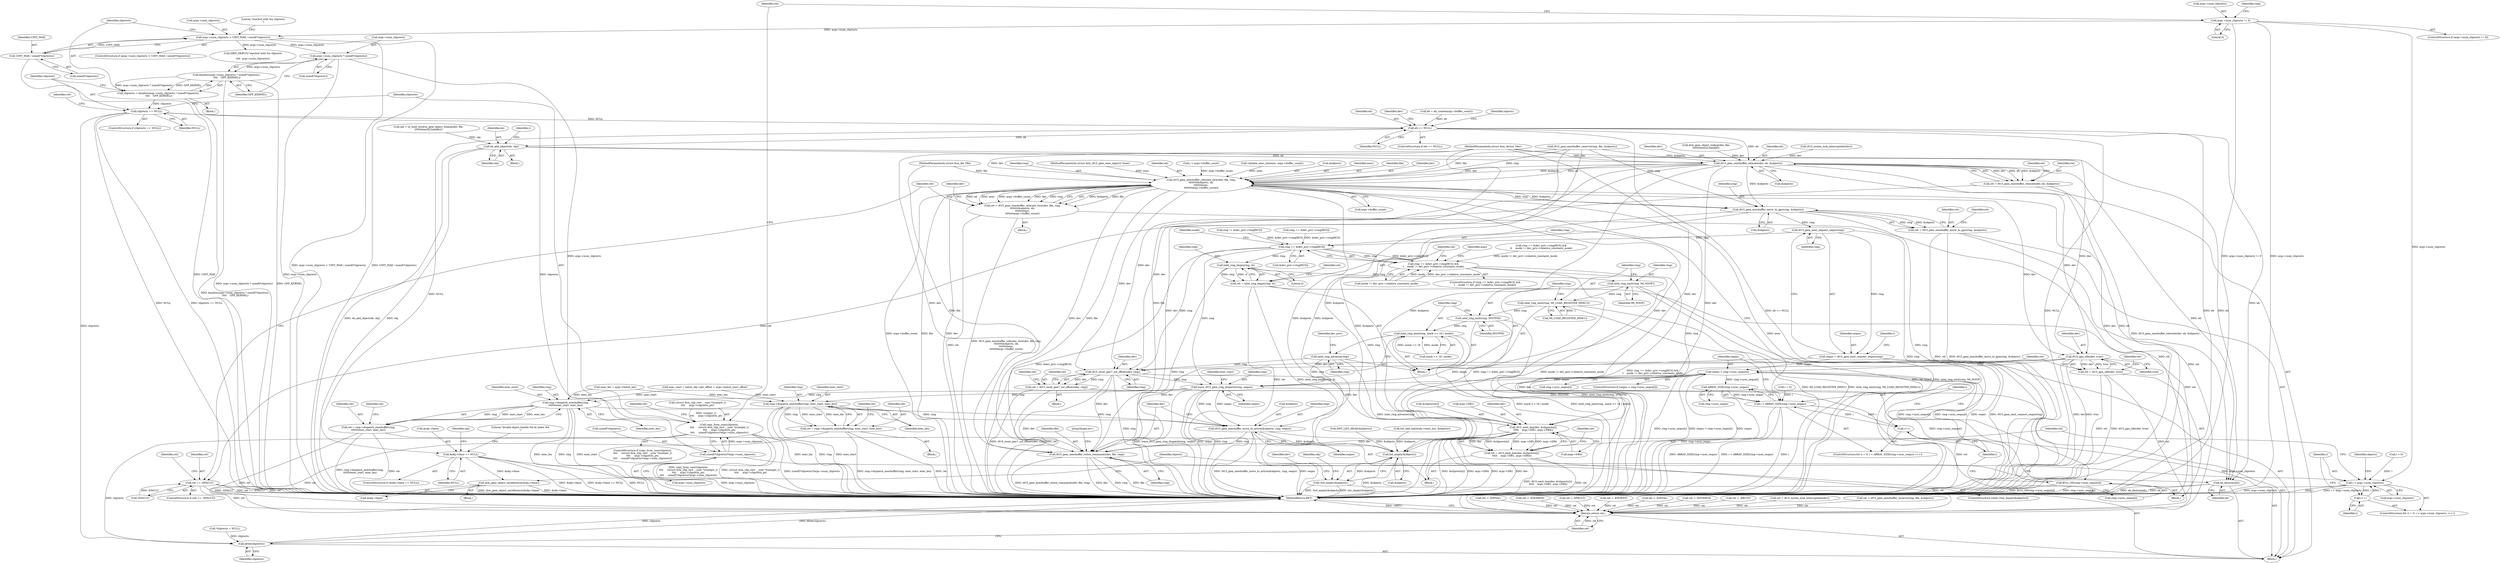 digraph "0_linux_44afb3a04391a74309d16180d1e4f8386fdfa745@API" {
"1000361" [label="(Call,args->num_cliprects * sizeof(*cliprects))"];
"1000340" [label="(Call,args->num_cliprects > UINT_MAX / sizeof(*cliprects))"];
"1000318" [label="(Call,args->num_cliprects != 0)"];
"1000344" [label="(Call,UINT_MAX / sizeof(*cliprects))"];
"1000360" [label="(Call,kmalloc(args->num_cliprects * sizeof(*cliprects),\n \t\t\t\t    GFP_KERNEL))"];
"1000358" [label="(Call,cliprects = kmalloc(args->num_cliprects * sizeof(*cliprects),\n \t\t\t\t    GFP_KERNEL))"];
"1000370" [label="(Call,cliprects == NULL)"];
"1000380" [label="(Call,copy_from_user(cliprects,\n\t\t\t\t     (struct drm_clip_rect __user *)(uintptr_t)\n\t\t\t\t     args->cliprects_ptr,\n\t\t\t\t     sizeof(*cliprects)*args->num_cliprects))"];
"1000830" [label="(Call,kfree(cliprects))"];
"1000433" [label="(Call,eb == NULL)"];
"1000475" [label="(Call,&obj->base == NULL)"];
"1000819" [label="(Call,drm_gem_object_unreference(&obj->base))"];
"1000541" [label="(Call,eb_add_object(eb, obj))"];
"1000556" [label="(Call,i915_gem_execbuffer_relocate(dev, eb, &objects))"];
"1000554" [label="(Call,ret = i915_gem_execbuffer_relocate(dev, eb, &objects))"];
"1000565" [label="(Call,ret == -EFAULT)"];
"1000832" [label="(Return,return ret;)"];
"1000572" [label="(Call,i915_gem_execbuffer_relocate_slow(dev, file, ring,\n\t\t\t\t\t\t\t\t&objects, eb,\n\t\t\t\t\t\t\t\texec,\n\t\t\t\t\t\t\t\targs->buffer_count))"];
"1000570" [label="(Call,ret = i915_gem_execbuffer_relocate_slow(dev, file, ring,\n\t\t\t\t\t\t\t\t&objects, eb,\n\t\t\t\t\t\t\t\texec,\n\t\t\t\t\t\t\t\targs->buffer_count))"];
"1000616" [label="(Call,i915_gem_execbuffer_move_to_gpu(ring, &objects))"];
"1000614" [label="(Call,ret = i915_gem_execbuffer_move_to_gpu(ring, &objects))"];
"1000625" [label="(Call,i915_gem_next_request_seqno(ring))"];
"1000623" [label="(Call,seqno = i915_gem_next_request_seqno(ring))"];
"1000641" [label="(Call,seqno < ring->sync_seqno[i])"];
"1000633" [label="(Call,ARRAY_SIZE(ring->sync_seqno))"];
"1000631" [label="(Call,i < ARRAY_SIZE(ring->sync_seqno))"];
"1000637" [label="(Call,i++)"];
"1000657" [label="(Call,BUG_ON(ring->sync_seqno[i]))"];
"1000726" [label="(Call,trace_i915_gem_ring_dispatch(ring, seqno))"];
"1000777" [label="(Call,ring->dispatch_execbuffer(ring,\n\t\t\t\t\t\t\texec_start, exec_len))"];
"1000775" [label="(Call,ret = ring->dispatch_execbuffer(ring,\n\t\t\t\t\t\t\texec_start, exec_len))"];
"1000795" [label="(Call,i915_gem_execbuffer_move_to_active(&objects, ring, seqno))"];
"1000800" [label="(Call,i915_gem_execbuffer_retire_commands(dev, file, ring))"];
"1000809" [label="(Call,list_empty(&objects))"];
"1000808" [label="(Call,!list_empty(&objects))"];
"1000788" [label="(Call,ring->dispatch_execbuffer(ring, exec_start, exec_len))"];
"1000786" [label="(Call,ret = ring->dispatch_execbuffer(ring, exec_start, exec_len))"];
"1000665" [label="(Call,ring == &dev_priv->ring[RCS])"];
"1000664" [label="(Call,ring == &dev_priv->ring[RCS] &&\n\t    mode != dev_priv->relative_constants_mode)"];
"1000681" [label="(Call,intel_ring_begin(ring, 4))"];
"1000679" [label="(Call,ret = intel_ring_begin(ring, 4))"];
"1000687" [label="(Call,intel_ring_emit(ring, MI_NOOP))"];
"1000690" [label="(Call,intel_ring_emit(ring, MI_LOAD_REGISTER_IMM(1)))"];
"1000694" [label="(Call,intel_ring_emit(ring, INSTPM))"];
"1000697" [label="(Call,intel_ring_emit(ring, mask << 16 | mode))"];
"1000704" [label="(Call,intel_ring_advance(ring))"];
"1000720" [label="(Call,i915_reset_gen7_sol_offsets(dev, ring))"];
"1000718" [label="(Call,ret = i915_reset_gen7_sol_offsets(dev, ring))"];
"1000760" [label="(Call,i915_emit_box(dev, &cliprects[i],\n\t\t\t\t\t    args->DR1, args->DR4))"];
"1000758" [label="(Call,ret = i915_emit_box(dev, &cliprects[i],\n\t\t\t\t\t    args->DR1, args->DR4))"];
"1000651" [label="(Call,i915_gpu_idle(dev, true))"];
"1000649" [label="(Call,ret = i915_gpu_idle(dev, true))"];
"1000805" [label="(Call,eb_destroy(eb))"];
"1000389" [label="(Call,sizeof(*cliprects)*args->num_cliprects)"];
"1000750" [label="(Call,i < args->num_cliprects)"];
"1000755" [label="(Call,i++)"];
"1000440" [label="(Identifier,dev)"];
"1000680" [label="(Identifier,ret)"];
"1000573" [label="(Identifier,dev)"];
"1000776" [label="(Identifier,ret)"];
"1000796" [label="(Call,&objects)"];
"1000708" [label="(Identifier,dev_priv)"];
"1000798" [label="(Identifier,ring)"];
"1000806" [label="(Identifier,eb)"];
"1000390" [label="(Call,sizeof(*cliprects))"];
"1000326" [label="(Identifier,ring)"];
"1000447" [label="(Call,INIT_LIST_HEAD(&objects))"];
"1000323" [label="(Block,)"];
"1000558" [label="(Identifier,eb)"];
"1000811" [label="(Identifier,objects)"];
"1000564" [label="(ControlStructure,if (ret == -EFAULT))"];
"1000435" [label="(Identifier,NULL)"];
"1000602" [label="(Call,ret = -EINVAL)"];
"1000617" [label="(Identifier,ring)"];
"1000626" [label="(Identifier,ring)"];
"1000809" [label="(Call,list_empty(&objects))"];
"1000404" [label="(Call,i915_mutex_lock_interruptible(dev))"];
"1000705" [label="(Identifier,ring)"];
"1000699" [label="(Call,mask << 16 | mode)"];
"1000831" [label="(Identifier,cliprects)"];
"1000797" [label="(Identifier,objects)"];
"1000689" [label="(Identifier,MI_NOOP)"];
"1000442" [label="(Call,ret = -ENOMEM)"];
"1000634" [label="(Call,ring->sync_seqno)"];
"1000718" [label="(Call,ret = i915_reset_gen7_sol_offsets(dev, ring))"];
"1000433" [label="(Call,eb == NULL)"];
"1000780" [label="(Identifier,exec_len)"];
"1000500" [label="(Identifier,obj)"];
"1000351" [label="(Literal,\"execbuf with %u cliprects\n\")"];
"1000830" [label="(Call,kfree(cliprects))"];
"1000812" [label="(Block,)"];
"1000588" [label="(Identifier,dev)"];
"1000726" [label="(Call,trace_i915_gem_ring_dispatch(ring, seqno))"];
"1000789" [label="(Identifier,ring)"];
"1000810" [label="(Call,&objects)"];
"1000345" [label="(Identifier,UINT_MAX)"];
"1000805" [label="(Call,eb_destroy(eb))"];
"1000565" [label="(Call,ret == -EFAULT)"];
"1000690" [label="(Call,intel_ring_emit(ring, MI_LOAD_REGISTER_IMM(1)))"];
"1000681" [label="(Call,intel_ring_begin(ring, 4))"];
"1000730" [label="(Identifier,exec_start)"];
"1000574" [label="(Identifier,file)"];
"1000756" [label="(Identifier,i)"];
"1000475" [label="(Call,&obj->base == NULL)"];
"1000339" [label="(ControlStructure,if (args->num_cliprects > UINT_MAX / sizeof(*cliprects)))"];
"1000109" [label="(MethodParameterIn,struct drm_device *dev)"];
"1000543" [label="(Identifier,obj)"];
"1000111" [label="(MethodParameterIn,struct drm_file *file)"];
"1000393" [label="(Call,args->num_cliprects)"];
"1000546" [label="(Call,i915_gem_execbuffer_reserve(ring, file, &objects))"];
"1000641" [label="(Call,seqno < ring->sync_seqno[i])"];
"1000755" [label="(Call,i++)"];
"1000370" [label="(Call,cliprects == NULL)"];
"1000575" [label="(Identifier,ring)"];
"1000559" [label="(Call,&objects)"];
"1000113" [label="(MethodParameterIn,struct drm_i915_gem_exec_object2 *exec)"];
"1000695" [label="(Identifier,ring)"];
"1000460" [label="(Identifier,i)"];
"1000692" [label="(Call,MI_LOAD_REGISTER_IMM(1))"];
"1000397" [label="(Call,ret = -EFAULT)"];
"1000793" [label="(Identifier,ret)"];
"1000762" [label="(Call,&cliprects[i])"];
"1000817" [label="(Identifier,obj)"];
"1000717" [label="(Block,)"];
"1000785" [label="(Block,)"];
"1000555" [label="(Identifier,ret)"];
"1000803" [label="(Identifier,ring)"];
"1000722" [label="(Identifier,ring)"];
"1000556" [label="(Call,i915_gem_execbuffer_relocate(dev, eb, &objects))"];
"1000769" [label="(Call,args->DR4)"];
"1000382" [label="(Call,(struct drm_clip_rect __user *)(uintptr_t)\n\t\t\t\t     args->cliprects_ptr)"];
"1000799" [label="(Identifier,seqno)"];
"1000766" [label="(Call,args->DR1)"];
"1000679" [label="(Call,ret = intel_ring_begin(ring, 4))"];
"1000389" [label="(Call,sizeof(*cliprects)*args->num_cliprects)"];
"1000650" [label="(Identifier,ret)"];
"1000827" [label="(Identifier,dev)"];
"1000788" [label="(Call,ring->dispatch_execbuffer(ring, exec_start, exec_len))"];
"1000643" [label="(Call,ring->sync_seqno[i])"];
"1000834" [label="(MethodReturn,RET)"];
"1000791" [label="(Identifier,exec_len)"];
"1000698" [label="(Identifier,ring)"];
"1000616" [label="(Call,i915_gem_execbuffer_move_to_gpu(ring, &objects))"];
"1000567" [label="(Call,-EFAULT)"];
"1000571" [label="(Identifier,ret)"];
"1000317" [label="(ControlStructure,if (args->num_cliprects != 0))"];
"1000490" [label="(Call,ret = -ENOENT)"];
"1000633" [label="(Call,ARRAY_SIZE(ring->sync_seqno))"];
"1000714" [label="(Identifier,args)"];
"1000628" [label="(Call,i = 0)"];
"1000557" [label="(Identifier,dev)"];
"1000779" [label="(Identifier,exec_start)"];
"1000697" [label="(Call,intel_ring_emit(ring, mask << 16 | mode))"];
"1000631" [label="(Call,i < ARRAY_SIZE(ring->sync_seqno))"];
"1000578" [label="(Identifier,eb)"];
"1000640" [label="(ControlStructure,if (seqno < ring->sync_seqno[i]))"];
"1000720" [label="(Call,i915_reset_gen7_sol_offsets(dev, ring))"];
"1000368" [label="(Identifier,GFP_KERNEL)"];
"1000360" [label="(Call,kmalloc(args->num_cliprects * sizeof(*cliprects),\n \t\t\t\t    GFP_KERNEL))"];
"1000362" [label="(Call,args->num_cliprects)"];
"1000666" [label="(Identifier,ring)"];
"1000483" [label="(Literal,\"Invalid object handle %d at index %d\n\")"];
"1000651" [label="(Call,i915_gpu_idle(dev, true))"];
"1000773" [label="(Identifier,ret)"];
"1000775" [label="(Call,ret = ring->dispatch_execbuffer(ring,\n\t\t\t\t\t\t\texec_start, exec_len))"];
"1000398" [label="(Identifier,ret)"];
"1000632" [label="(Identifier,i)"];
"1000800" [label="(Call,i915_gem_execbuffer_retire_commands(dev, file, ring))"];
"1000685" [label="(Identifier,ret)"];
"1000570" [label="(Call,ret = i915_gem_execbuffer_relocate_slow(dev, file, ring,\n\t\t\t\t\t\t\t\t&objects, eb,\n\t\t\t\t\t\t\t\texec,\n\t\t\t\t\t\t\t\targs->buffer_count))"];
"1000476" [label="(Call,&obj->base)"];
"1000512" [label="(Call,ret = -EINVAL)"];
"1000808" [label="(Call,!list_empty(&objects))"];
"1000757" [label="(Block,)"];
"1000802" [label="(Identifier,file)"];
"1000375" [label="(Identifier,ret)"];
"1000474" [label="(ControlStructure,if (&obj->base == NULL))"];
"1000629" [label="(Identifier,i)"];
"1000674" [label="(Identifier,mode)"];
"1000369" [label="(ControlStructure,if (cliprects == NULL))"];
"1000614" [label="(Call,ret = i915_gem_execbuffer_move_to_gpu(ring, &objects))"];
"1000667" [label="(Call,&dev_priv->ring[RCS])"];
"1000758" [label="(Call,ret = i915_emit_box(dev, &cliprects[i],\n\t\t\t\t\t    args->DR1, args->DR4))"];
"1000114" [label="(Block,)"];
"1000454" [label="(Call,i < args->buffer_count)"];
"1000318" [label="(Call,args->num_cliprects != 0)"];
"1000673" [label="(Call,mode != dev_priv->relative_constants_mode)"];
"1000696" [label="(Identifier,INSTPM)"];
"1000657" [label="(Call,BUG_ON(ring->sync_seqno[i]))"];
"1000461" [label="(Block,)"];
"1000787" [label="(Identifier,ret)"];
"1000648" [label="(Block,)"];
"1000761" [label="(Identifier,dev)"];
"1000804" [label="(JumpTarget,err:)"];
"1000322" [label="(Literal,0)"];
"1000786" [label="(Call,ret = ring->dispatch_execbuffer(ring, exec_start, exec_len))"];
"1000403" [label="(Identifier,ret)"];
"1000463" [label="(Call,obj = to_intel_bo(drm_gem_object_lookup(dev, file,\n\t\t\t\t\t\t\texec[i].handle)))"];
"1000148" [label="(Call,validate_exec_list(exec, args->buffer_count))"];
"1000704" [label="(Call,intel_ring_advance(ring))"];
"1000820" [label="(Call,&obj->base)"];
"1000325" [label="(Call,ring != &dev_priv->ring[RCS])"];
"1000580" [label="(Call,args->buffer_count)"];
"1000795" [label="(Call,i915_gem_execbuffer_move_to_active(&objects, ring, seqno))"];
"1000790" [label="(Identifier,exec_start)"];
"1000751" [label="(Identifier,i)"];
"1000687" [label="(Call,intel_ring_emit(ring, MI_NOOP))"];
"1000426" [label="(Call,eb = eb_create(args->buffer_count))"];
"1000372" [label="(Identifier,NULL)"];
"1000663" [label="(ControlStructure,if (ring == &dev_priv->ring[RCS] &&\n\t    mode != dev_priv->relative_constants_mode))"];
"1000759" [label="(Identifier,ret)"];
"1000832" [label="(Return,return ret;)"];
"1000466" [label="(Call,drm_gem_object_lookup(dev, file,\n\t\t\t\t\t\t\texec[i].handle))"];
"1000380" [label="(Call,copy_from_user(cliprects,\n\t\t\t\t     (struct drm_clip_rect __user *)(uintptr_t)\n\t\t\t\t     args->cliprects_ptr,\n\t\t\t\t     sizeof(*cliprects)*args->num_cliprects))"];
"1000752" [label="(Call,args->num_cliprects)"];
"1000449" [label="(Identifier,objects)"];
"1000719" [label="(Identifier,ret)"];
"1000381" [label="(Identifier,cliprects)"];
"1000358" [label="(Call,cliprects = kmalloc(args->num_cliprects * sizeof(*cliprects),\n \t\t\t\t    GFP_KERNEL))"];
"1000738" [label="(Call,exec_len = args->batch_len)"];
"1000664" [label="(Call,ring == &dev_priv->ring[RCS] &&\n\t    mode != dev_priv->relative_constants_mode)"];
"1000245" [label="(Call,ring == &dev_priv->ring[RCS] &&\n\t\t    mode != dev_priv->relative_constants_mode)"];
"1000833" [label="(Identifier,ret)"];
"1000374" [label="(Call,ret = -ENOMEM)"];
"1000432" [label="(ControlStructure,if (eb == NULL))"];
"1000678" [label="(Block,)"];
"1000638" [label="(Identifier,i)"];
"1000655" [label="(Identifier,ret)"];
"1000625" [label="(Call,i915_gem_next_request_seqno(ring))"];
"1000554" [label="(Call,ret = i915_gem_execbuffer_relocate(dev, eb, &objects))"];
"1000642" [label="(Identifier,seqno)"];
"1000658" [label="(Call,ring->sync_seqno[i])"];
"1000517" [label="(Call,list_add_tail(&obj->exec_list, &objects))"];
"1000541" [label="(Call,eb_add_object(eb, obj))"];
"1000801" [label="(Identifier,dev)"];
"1000618" [label="(Call,&objects)"];
"1000365" [label="(Call,sizeof(*cliprects))"];
"1000627" [label="(ControlStructure,for (i = 0; i < ARRAY_SIZE(ring->sync_seqno); i++))"];
"1000572" [label="(Call,i915_gem_execbuffer_relocate_slow(dev, file, ring,\n\t\t\t\t\t\t\t\t&objects, eb,\n\t\t\t\t\t\t\t\texec,\n\t\t\t\t\t\t\t\targs->buffer_count))"];
"1000480" [label="(Identifier,NULL)"];
"1000615" [label="(Identifier,ret)"];
"1000542" [label="(Identifier,eb)"];
"1000682" [label="(Identifier,ring)"];
"1000694" [label="(Call,intel_ring_emit(ring, INSTPM))"];
"1000746" [label="(ControlStructure,for (i = 0; i < args->num_cliprects; i++))"];
"1000591" [label="(Identifier,ret)"];
"1000649" [label="(Call,ret = i915_gpu_idle(dev, true))"];
"1000652" [label="(Identifier,dev)"];
"1000125" [label="(Call,*cliprects = NULL)"];
"1000782" [label="(Identifier,ret)"];
"1000421" [label="(Call,ret = -EBUSY)"];
"1000341" [label="(Call,args->num_cliprects)"];
"1000340" [label="(Call,args->num_cliprects > UINT_MAX / sizeof(*cliprects))"];
"1000371" [label="(Identifier,cliprects)"];
"1000402" [label="(Call,ret = i915_mutex_lock_interruptible(dev))"];
"1000569" [label="(Block,)"];
"1000724" [label="(Identifier,ret)"];
"1000350" [label="(Call,DRM_DEBUG(\"execbuf with %u cliprects\n\",\n\t\t\t\t  args->num_cliprects))"];
"1000807" [label="(ControlStructure,while (!list_empty(&objects)))"];
"1000623" [label="(Call,seqno = i915_gem_next_request_seqno(ring))"];
"1000691" [label="(Identifier,ring)"];
"1000729" [label="(Call,exec_start = batch_obj->gtt_offset + args->batch_start_offset)"];
"1000665" [label="(Call,ring == &dev_priv->ring[RCS])"];
"1000777" [label="(Call,ring->dispatch_execbuffer(ring,\n\t\t\t\t\t\t\texec_start, exec_len))"];
"1000359" [label="(Identifier,cliprects)"];
"1000637" [label="(Call,i++)"];
"1000576" [label="(Call,&objects)"];
"1000379" [label="(ControlStructure,if (copy_from_user(cliprects,\n\t\t\t\t     (struct drm_clip_rect __user *)(uintptr_t)\n\t\t\t\t     args->cliprects_ptr,\n\t\t\t\t     sizeof(*cliprects)*args->num_cliprects)))"];
"1000319" [label="(Call,args->num_cliprects)"];
"1000760" [label="(Call,i915_emit_box(dev, &cliprects[i],\n\t\t\t\t\t    args->DR1, args->DR4))"];
"1000624" [label="(Identifier,seqno)"];
"1000728" [label="(Identifier,seqno)"];
"1000562" [label="(Identifier,ret)"];
"1000361" [label="(Call,args->num_cliprects * sizeof(*cliprects))"];
"1000750" [label="(Call,i < args->num_cliprects)"];
"1000346" [label="(Call,sizeof(*cliprects))"];
"1000727" [label="(Identifier,ring)"];
"1000566" [label="(Identifier,ret)"];
"1000688" [label="(Identifier,ring)"];
"1000434" [label="(Identifier,eb)"];
"1000653" [label="(Identifier,true)"];
"1000344" [label="(Call,UINT_MAX / sizeof(*cliprects))"];
"1000819" [label="(Call,drm_gem_object_unreference(&obj->base))"];
"1000721" [label="(Identifier,dev)"];
"1000621" [label="(Identifier,ret)"];
"1000778" [label="(Identifier,ring)"];
"1000747" [label="(Call,i = 0)"];
"1000246" [label="(Call,ring == &dev_priv->ring[RCS])"];
"1000544" [label="(Call,ret = i915_gem_execbuffer_reserve(ring, file, &objects))"];
"1000579" [label="(Identifier,exec)"];
"1000683" [label="(Literal,4)"];
"1000361" -> "1000360"  [label="AST: "];
"1000361" -> "1000365"  [label="CFG: "];
"1000362" -> "1000361"  [label="AST: "];
"1000365" -> "1000361"  [label="AST: "];
"1000368" -> "1000361"  [label="CFG: "];
"1000361" -> "1000834"  [label="DDG: args->num_cliprects"];
"1000361" -> "1000360"  [label="DDG: args->num_cliprects"];
"1000340" -> "1000361"  [label="DDG: args->num_cliprects"];
"1000361" -> "1000389"  [label="DDG: args->num_cliprects"];
"1000340" -> "1000339"  [label="AST: "];
"1000340" -> "1000344"  [label="CFG: "];
"1000341" -> "1000340"  [label="AST: "];
"1000344" -> "1000340"  [label="AST: "];
"1000351" -> "1000340"  [label="CFG: "];
"1000359" -> "1000340"  [label="CFG: "];
"1000340" -> "1000834"  [label="DDG: UINT_MAX / sizeof(*cliprects)"];
"1000340" -> "1000834"  [label="DDG: args->num_cliprects > UINT_MAX / sizeof(*cliprects)"];
"1000318" -> "1000340"  [label="DDG: args->num_cliprects"];
"1000344" -> "1000340"  [label="DDG: UINT_MAX"];
"1000340" -> "1000350"  [label="DDG: args->num_cliprects"];
"1000318" -> "1000317"  [label="AST: "];
"1000318" -> "1000322"  [label="CFG: "];
"1000319" -> "1000318"  [label="AST: "];
"1000322" -> "1000318"  [label="AST: "];
"1000326" -> "1000318"  [label="CFG: "];
"1000403" -> "1000318"  [label="CFG: "];
"1000318" -> "1000834"  [label="DDG: args->num_cliprects != 0"];
"1000318" -> "1000834"  [label="DDG: args->num_cliprects"];
"1000318" -> "1000750"  [label="DDG: args->num_cliprects"];
"1000344" -> "1000346"  [label="CFG: "];
"1000345" -> "1000344"  [label="AST: "];
"1000346" -> "1000344"  [label="AST: "];
"1000344" -> "1000834"  [label="DDG: UINT_MAX"];
"1000360" -> "1000358"  [label="AST: "];
"1000360" -> "1000368"  [label="CFG: "];
"1000368" -> "1000360"  [label="AST: "];
"1000358" -> "1000360"  [label="CFG: "];
"1000360" -> "1000834"  [label="DDG: args->num_cliprects * sizeof(*cliprects)"];
"1000360" -> "1000834"  [label="DDG: GFP_KERNEL"];
"1000360" -> "1000358"  [label="DDG: args->num_cliprects * sizeof(*cliprects)"];
"1000360" -> "1000358"  [label="DDG: GFP_KERNEL"];
"1000358" -> "1000323"  [label="AST: "];
"1000359" -> "1000358"  [label="AST: "];
"1000371" -> "1000358"  [label="CFG: "];
"1000358" -> "1000834"  [label="DDG: kmalloc(args->num_cliprects * sizeof(*cliprects),\n \t\t\t\t    GFP_KERNEL)"];
"1000358" -> "1000370"  [label="DDG: cliprects"];
"1000370" -> "1000369"  [label="AST: "];
"1000370" -> "1000372"  [label="CFG: "];
"1000371" -> "1000370"  [label="AST: "];
"1000372" -> "1000370"  [label="AST: "];
"1000375" -> "1000370"  [label="CFG: "];
"1000381" -> "1000370"  [label="CFG: "];
"1000370" -> "1000834"  [label="DDG: cliprects == NULL"];
"1000370" -> "1000834"  [label="DDG: NULL"];
"1000370" -> "1000380"  [label="DDG: cliprects"];
"1000370" -> "1000433"  [label="DDG: NULL"];
"1000370" -> "1000830"  [label="DDG: cliprects"];
"1000380" -> "1000379"  [label="AST: "];
"1000380" -> "1000389"  [label="CFG: "];
"1000381" -> "1000380"  [label="AST: "];
"1000382" -> "1000380"  [label="AST: "];
"1000389" -> "1000380"  [label="AST: "];
"1000398" -> "1000380"  [label="CFG: "];
"1000403" -> "1000380"  [label="CFG: "];
"1000380" -> "1000834"  [label="DDG: sizeof(*cliprects)*args->num_cliprects"];
"1000380" -> "1000834"  [label="DDG: copy_from_user(cliprects,\n\t\t\t\t     (struct drm_clip_rect __user *)(uintptr_t)\n\t\t\t\t     args->cliprects_ptr,\n\t\t\t\t     sizeof(*cliprects)*args->num_cliprects)"];
"1000380" -> "1000834"  [label="DDG: (struct drm_clip_rect __user *)(uintptr_t)\n\t\t\t\t     args->cliprects_ptr"];
"1000382" -> "1000380"  [label="DDG: (uintptr_t)\n\t\t\t\t     args->cliprects_ptr"];
"1000389" -> "1000380"  [label="DDG: args->num_cliprects"];
"1000380" -> "1000830"  [label="DDG: cliprects"];
"1000830" -> "1000114"  [label="AST: "];
"1000830" -> "1000831"  [label="CFG: "];
"1000831" -> "1000830"  [label="AST: "];
"1000833" -> "1000830"  [label="CFG: "];
"1000830" -> "1000834"  [label="DDG: kfree(cliprects)"];
"1000830" -> "1000834"  [label="DDG: cliprects"];
"1000125" -> "1000830"  [label="DDG: cliprects"];
"1000433" -> "1000432"  [label="AST: "];
"1000433" -> "1000435"  [label="CFG: "];
"1000434" -> "1000433"  [label="AST: "];
"1000435" -> "1000433"  [label="AST: "];
"1000440" -> "1000433"  [label="CFG: "];
"1000449" -> "1000433"  [label="CFG: "];
"1000433" -> "1000834"  [label="DDG: eb"];
"1000433" -> "1000834"  [label="DDG: eb == NULL"];
"1000433" -> "1000834"  [label="DDG: NULL"];
"1000426" -> "1000433"  [label="DDG: eb"];
"1000433" -> "1000475"  [label="DDG: NULL"];
"1000433" -> "1000541"  [label="DDG: eb"];
"1000433" -> "1000556"  [label="DDG: eb"];
"1000433" -> "1000805"  [label="DDG: eb"];
"1000475" -> "1000474"  [label="AST: "];
"1000475" -> "1000480"  [label="CFG: "];
"1000476" -> "1000475"  [label="AST: "];
"1000480" -> "1000475"  [label="AST: "];
"1000483" -> "1000475"  [label="CFG: "];
"1000500" -> "1000475"  [label="CFG: "];
"1000475" -> "1000834"  [label="DDG: &obj->base"];
"1000475" -> "1000834"  [label="DDG: &obj->base == NULL"];
"1000475" -> "1000834"  [label="DDG: NULL"];
"1000475" -> "1000819"  [label="DDG: &obj->base"];
"1000819" -> "1000812"  [label="AST: "];
"1000819" -> "1000820"  [label="CFG: "];
"1000820" -> "1000819"  [label="AST: "];
"1000811" -> "1000819"  [label="CFG: "];
"1000819" -> "1000834"  [label="DDG: &obj->base"];
"1000819" -> "1000834"  [label="DDG: drm_gem_object_unreference(&obj->base)"];
"1000541" -> "1000461"  [label="AST: "];
"1000541" -> "1000543"  [label="CFG: "];
"1000542" -> "1000541"  [label="AST: "];
"1000543" -> "1000541"  [label="AST: "];
"1000460" -> "1000541"  [label="CFG: "];
"1000541" -> "1000834"  [label="DDG: obj"];
"1000541" -> "1000834"  [label="DDG: eb_add_object(eb, obj)"];
"1000463" -> "1000541"  [label="DDG: obj"];
"1000541" -> "1000556"  [label="DDG: eb"];
"1000541" -> "1000805"  [label="DDG: eb"];
"1000556" -> "1000554"  [label="AST: "];
"1000556" -> "1000559"  [label="CFG: "];
"1000557" -> "1000556"  [label="AST: "];
"1000558" -> "1000556"  [label="AST: "];
"1000559" -> "1000556"  [label="AST: "];
"1000554" -> "1000556"  [label="CFG: "];
"1000556" -> "1000834"  [label="DDG: dev"];
"1000556" -> "1000554"  [label="DDG: dev"];
"1000556" -> "1000554"  [label="DDG: eb"];
"1000556" -> "1000554"  [label="DDG: &objects"];
"1000404" -> "1000556"  [label="DDG: dev"];
"1000466" -> "1000556"  [label="DDG: dev"];
"1000109" -> "1000556"  [label="DDG: dev"];
"1000546" -> "1000556"  [label="DDG: &objects"];
"1000556" -> "1000572"  [label="DDG: dev"];
"1000556" -> "1000572"  [label="DDG: &objects"];
"1000556" -> "1000572"  [label="DDG: eb"];
"1000556" -> "1000616"  [label="DDG: &objects"];
"1000556" -> "1000651"  [label="DDG: dev"];
"1000556" -> "1000720"  [label="DDG: dev"];
"1000556" -> "1000760"  [label="DDG: dev"];
"1000556" -> "1000800"  [label="DDG: dev"];
"1000556" -> "1000805"  [label="DDG: eb"];
"1000556" -> "1000809"  [label="DDG: &objects"];
"1000554" -> "1000114"  [label="AST: "];
"1000555" -> "1000554"  [label="AST: "];
"1000562" -> "1000554"  [label="CFG: "];
"1000554" -> "1000834"  [label="DDG: i915_gem_execbuffer_relocate(dev, eb, &objects)"];
"1000554" -> "1000565"  [label="DDG: ret"];
"1000565" -> "1000564"  [label="AST: "];
"1000565" -> "1000567"  [label="CFG: "];
"1000566" -> "1000565"  [label="AST: "];
"1000567" -> "1000565"  [label="AST: "];
"1000571" -> "1000565"  [label="CFG: "];
"1000591" -> "1000565"  [label="CFG: "];
"1000565" -> "1000834"  [label="DDG: ret"];
"1000565" -> "1000834"  [label="DDG: -EFAULT"];
"1000565" -> "1000834"  [label="DDG: ret == -EFAULT"];
"1000567" -> "1000565"  [label="DDG: EFAULT"];
"1000565" -> "1000832"  [label="DDG: ret"];
"1000832" -> "1000114"  [label="AST: "];
"1000832" -> "1000833"  [label="CFG: "];
"1000833" -> "1000832"  [label="AST: "];
"1000834" -> "1000832"  [label="CFG: "];
"1000832" -> "1000834"  [label="DDG: <RET>"];
"1000833" -> "1000832"  [label="DDG: ret"];
"1000649" -> "1000832"  [label="DDG: ret"];
"1000374" -> "1000832"  [label="DDG: ret"];
"1000570" -> "1000832"  [label="DDG: ret"];
"1000512" -> "1000832"  [label="DDG: ret"];
"1000402" -> "1000832"  [label="DDG: ret"];
"1000421" -> "1000832"  [label="DDG: ret"];
"1000786" -> "1000832"  [label="DDG: ret"];
"1000758" -> "1000832"  [label="DDG: ret"];
"1000718" -> "1000832"  [label="DDG: ret"];
"1000544" -> "1000832"  [label="DDG: ret"];
"1000602" -> "1000832"  [label="DDG: ret"];
"1000442" -> "1000832"  [label="DDG: ret"];
"1000397" -> "1000832"  [label="DDG: ret"];
"1000775" -> "1000832"  [label="DDG: ret"];
"1000679" -> "1000832"  [label="DDG: ret"];
"1000614" -> "1000832"  [label="DDG: ret"];
"1000490" -> "1000832"  [label="DDG: ret"];
"1000572" -> "1000570"  [label="AST: "];
"1000572" -> "1000580"  [label="CFG: "];
"1000573" -> "1000572"  [label="AST: "];
"1000574" -> "1000572"  [label="AST: "];
"1000575" -> "1000572"  [label="AST: "];
"1000576" -> "1000572"  [label="AST: "];
"1000578" -> "1000572"  [label="AST: "];
"1000579" -> "1000572"  [label="AST: "];
"1000580" -> "1000572"  [label="AST: "];
"1000570" -> "1000572"  [label="CFG: "];
"1000572" -> "1000834"  [label="DDG: ring"];
"1000572" -> "1000834"  [label="DDG: exec"];
"1000572" -> "1000834"  [label="DDG: args->buffer_count"];
"1000572" -> "1000834"  [label="DDG: file"];
"1000572" -> "1000834"  [label="DDG: dev"];
"1000572" -> "1000570"  [label="DDG: &objects"];
"1000572" -> "1000570"  [label="DDG: file"];
"1000572" -> "1000570"  [label="DDG: eb"];
"1000572" -> "1000570"  [label="DDG: exec"];
"1000572" -> "1000570"  [label="DDG: args->buffer_count"];
"1000572" -> "1000570"  [label="DDG: dev"];
"1000572" -> "1000570"  [label="DDG: ring"];
"1000109" -> "1000572"  [label="DDG: dev"];
"1000546" -> "1000572"  [label="DDG: file"];
"1000546" -> "1000572"  [label="DDG: ring"];
"1000111" -> "1000572"  [label="DDG: file"];
"1000148" -> "1000572"  [label="DDG: exec"];
"1000113" -> "1000572"  [label="DDG: exec"];
"1000454" -> "1000572"  [label="DDG: args->buffer_count"];
"1000572" -> "1000616"  [label="DDG: ring"];
"1000572" -> "1000616"  [label="DDG: &objects"];
"1000572" -> "1000651"  [label="DDG: dev"];
"1000572" -> "1000720"  [label="DDG: dev"];
"1000572" -> "1000760"  [label="DDG: dev"];
"1000572" -> "1000800"  [label="DDG: dev"];
"1000572" -> "1000800"  [label="DDG: file"];
"1000572" -> "1000805"  [label="DDG: eb"];
"1000572" -> "1000809"  [label="DDG: &objects"];
"1000570" -> "1000569"  [label="AST: "];
"1000571" -> "1000570"  [label="AST: "];
"1000588" -> "1000570"  [label="CFG: "];
"1000570" -> "1000834"  [label="DDG: ret"];
"1000570" -> "1000834"  [label="DDG: i915_gem_execbuffer_relocate_slow(dev, file, ring,\n\t\t\t\t\t\t\t\t&objects, eb,\n\t\t\t\t\t\t\t\texec,\n\t\t\t\t\t\t\t\targs->buffer_count)"];
"1000616" -> "1000614"  [label="AST: "];
"1000616" -> "1000618"  [label="CFG: "];
"1000617" -> "1000616"  [label="AST: "];
"1000618" -> "1000616"  [label="AST: "];
"1000614" -> "1000616"  [label="CFG: "];
"1000616" -> "1000834"  [label="DDG: ring"];
"1000616" -> "1000614"  [label="DDG: ring"];
"1000616" -> "1000614"  [label="DDG: &objects"];
"1000546" -> "1000616"  [label="DDG: ring"];
"1000616" -> "1000625"  [label="DDG: ring"];
"1000616" -> "1000795"  [label="DDG: &objects"];
"1000616" -> "1000809"  [label="DDG: &objects"];
"1000614" -> "1000114"  [label="AST: "];
"1000615" -> "1000614"  [label="AST: "];
"1000621" -> "1000614"  [label="CFG: "];
"1000614" -> "1000834"  [label="DDG: i915_gem_execbuffer_move_to_gpu(ring, &objects)"];
"1000614" -> "1000834"  [label="DDG: ret"];
"1000625" -> "1000623"  [label="AST: "];
"1000625" -> "1000626"  [label="CFG: "];
"1000626" -> "1000625"  [label="AST: "];
"1000623" -> "1000625"  [label="CFG: "];
"1000625" -> "1000834"  [label="DDG: ring"];
"1000625" -> "1000623"  [label="DDG: ring"];
"1000625" -> "1000665"  [label="DDG: ring"];
"1000623" -> "1000114"  [label="AST: "];
"1000624" -> "1000623"  [label="AST: "];
"1000629" -> "1000623"  [label="CFG: "];
"1000623" -> "1000834"  [label="DDG: seqno"];
"1000623" -> "1000834"  [label="DDG: i915_gem_next_request_seqno(ring)"];
"1000623" -> "1000641"  [label="DDG: seqno"];
"1000623" -> "1000726"  [label="DDG: seqno"];
"1000641" -> "1000640"  [label="AST: "];
"1000641" -> "1000643"  [label="CFG: "];
"1000642" -> "1000641"  [label="AST: "];
"1000643" -> "1000641"  [label="AST: "];
"1000650" -> "1000641"  [label="CFG: "];
"1000638" -> "1000641"  [label="CFG: "];
"1000641" -> "1000834"  [label="DDG: ring->sync_seqno[i]"];
"1000641" -> "1000834"  [label="DDG: seqno < ring->sync_seqno[i]"];
"1000641" -> "1000834"  [label="DDG: seqno"];
"1000641" -> "1000633"  [label="DDG: ring->sync_seqno[i]"];
"1000657" -> "1000641"  [label="DDG: ring->sync_seqno[i]"];
"1000641" -> "1000657"  [label="DDG: ring->sync_seqno[i]"];
"1000641" -> "1000726"  [label="DDG: seqno"];
"1000633" -> "1000631"  [label="AST: "];
"1000633" -> "1000634"  [label="CFG: "];
"1000634" -> "1000633"  [label="AST: "];
"1000631" -> "1000633"  [label="CFG: "];
"1000633" -> "1000834"  [label="DDG: ring->sync_seqno"];
"1000633" -> "1000631"  [label="DDG: ring->sync_seqno"];
"1000657" -> "1000633"  [label="DDG: ring->sync_seqno[i]"];
"1000631" -> "1000627"  [label="AST: "];
"1000632" -> "1000631"  [label="AST: "];
"1000642" -> "1000631"  [label="CFG: "];
"1000666" -> "1000631"  [label="CFG: "];
"1000631" -> "1000834"  [label="DDG: i"];
"1000631" -> "1000834"  [label="DDG: ARRAY_SIZE(ring->sync_seqno)"];
"1000631" -> "1000834"  [label="DDG: i < ARRAY_SIZE(ring->sync_seqno)"];
"1000637" -> "1000631"  [label="DDG: i"];
"1000628" -> "1000631"  [label="DDG: i"];
"1000631" -> "1000637"  [label="DDG: i"];
"1000637" -> "1000627"  [label="AST: "];
"1000637" -> "1000638"  [label="CFG: "];
"1000638" -> "1000637"  [label="AST: "];
"1000632" -> "1000637"  [label="CFG: "];
"1000657" -> "1000648"  [label="AST: "];
"1000657" -> "1000658"  [label="CFG: "];
"1000658" -> "1000657"  [label="AST: "];
"1000638" -> "1000657"  [label="CFG: "];
"1000657" -> "1000834"  [label="DDG: ring->sync_seqno[i]"];
"1000657" -> "1000834"  [label="DDG: BUG_ON(ring->sync_seqno[i])"];
"1000726" -> "1000114"  [label="AST: "];
"1000726" -> "1000728"  [label="CFG: "];
"1000727" -> "1000726"  [label="AST: "];
"1000728" -> "1000726"  [label="AST: "];
"1000730" -> "1000726"  [label="CFG: "];
"1000726" -> "1000834"  [label="DDG: ring"];
"1000726" -> "1000834"  [label="DDG: trace_i915_gem_ring_dispatch(ring, seqno)"];
"1000726" -> "1000834"  [label="DDG: seqno"];
"1000704" -> "1000726"  [label="DDG: ring"];
"1000665" -> "1000726"  [label="DDG: ring"];
"1000720" -> "1000726"  [label="DDG: ring"];
"1000726" -> "1000777"  [label="DDG: ring"];
"1000726" -> "1000788"  [label="DDG: ring"];
"1000726" -> "1000795"  [label="DDG: ring"];
"1000726" -> "1000795"  [label="DDG: seqno"];
"1000777" -> "1000775"  [label="AST: "];
"1000777" -> "1000780"  [label="CFG: "];
"1000778" -> "1000777"  [label="AST: "];
"1000779" -> "1000777"  [label="AST: "];
"1000780" -> "1000777"  [label="AST: "];
"1000775" -> "1000777"  [label="CFG: "];
"1000777" -> "1000834"  [label="DDG: exec_len"];
"1000777" -> "1000834"  [label="DDG: ring"];
"1000777" -> "1000834"  [label="DDG: exec_start"];
"1000777" -> "1000775"  [label="DDG: ring"];
"1000777" -> "1000775"  [label="DDG: exec_start"];
"1000777" -> "1000775"  [label="DDG: exec_len"];
"1000729" -> "1000777"  [label="DDG: exec_start"];
"1000738" -> "1000777"  [label="DDG: exec_len"];
"1000777" -> "1000795"  [label="DDG: ring"];
"1000775" -> "1000757"  [label="AST: "];
"1000776" -> "1000775"  [label="AST: "];
"1000782" -> "1000775"  [label="CFG: "];
"1000775" -> "1000834"  [label="DDG: ret"];
"1000775" -> "1000834"  [label="DDG: ring->dispatch_execbuffer(ring,\n\t\t\t\t\t\t\texec_start, exec_len)"];
"1000795" -> "1000114"  [label="AST: "];
"1000795" -> "1000799"  [label="CFG: "];
"1000796" -> "1000795"  [label="AST: "];
"1000798" -> "1000795"  [label="AST: "];
"1000799" -> "1000795"  [label="AST: "];
"1000801" -> "1000795"  [label="CFG: "];
"1000795" -> "1000834"  [label="DDG: i915_gem_execbuffer_move_to_active(&objects, ring, seqno)"];
"1000795" -> "1000834"  [label="DDG: seqno"];
"1000788" -> "1000795"  [label="DDG: ring"];
"1000795" -> "1000800"  [label="DDG: ring"];
"1000795" -> "1000809"  [label="DDG: &objects"];
"1000800" -> "1000114"  [label="AST: "];
"1000800" -> "1000803"  [label="CFG: "];
"1000801" -> "1000800"  [label="AST: "];
"1000802" -> "1000800"  [label="AST: "];
"1000803" -> "1000800"  [label="AST: "];
"1000804" -> "1000800"  [label="CFG: "];
"1000800" -> "1000834"  [label="DDG: ring"];
"1000800" -> "1000834"  [label="DDG: file"];
"1000800" -> "1000834"  [label="DDG: i915_gem_execbuffer_retire_commands(dev, file, ring)"];
"1000800" -> "1000834"  [label="DDG: dev"];
"1000651" -> "1000800"  [label="DDG: dev"];
"1000720" -> "1000800"  [label="DDG: dev"];
"1000760" -> "1000800"  [label="DDG: dev"];
"1000109" -> "1000800"  [label="DDG: dev"];
"1000546" -> "1000800"  [label="DDG: file"];
"1000111" -> "1000800"  [label="DDG: file"];
"1000809" -> "1000808"  [label="AST: "];
"1000809" -> "1000810"  [label="CFG: "];
"1000810" -> "1000809"  [label="AST: "];
"1000808" -> "1000809"  [label="CFG: "];
"1000809" -> "1000834"  [label="DDG: &objects"];
"1000809" -> "1000808"  [label="DDG: &objects"];
"1000517" -> "1000809"  [label="DDG: &objects"];
"1000447" -> "1000809"  [label="DDG: &objects"];
"1000546" -> "1000809"  [label="DDG: &objects"];
"1000808" -> "1000807"  [label="AST: "];
"1000817" -> "1000808"  [label="CFG: "];
"1000827" -> "1000808"  [label="CFG: "];
"1000808" -> "1000834"  [label="DDG: !list_empty(&objects)"];
"1000808" -> "1000834"  [label="DDG: list_empty(&objects)"];
"1000788" -> "1000786"  [label="AST: "];
"1000788" -> "1000791"  [label="CFG: "];
"1000789" -> "1000788"  [label="AST: "];
"1000790" -> "1000788"  [label="AST: "];
"1000791" -> "1000788"  [label="AST: "];
"1000786" -> "1000788"  [label="CFG: "];
"1000788" -> "1000834"  [label="DDG: exec_len"];
"1000788" -> "1000834"  [label="DDG: ring"];
"1000788" -> "1000834"  [label="DDG: exec_start"];
"1000788" -> "1000786"  [label="DDG: ring"];
"1000788" -> "1000786"  [label="DDG: exec_start"];
"1000788" -> "1000786"  [label="DDG: exec_len"];
"1000729" -> "1000788"  [label="DDG: exec_start"];
"1000738" -> "1000788"  [label="DDG: exec_len"];
"1000786" -> "1000785"  [label="AST: "];
"1000787" -> "1000786"  [label="AST: "];
"1000793" -> "1000786"  [label="CFG: "];
"1000786" -> "1000834"  [label="DDG: ring->dispatch_execbuffer(ring, exec_start, exec_len)"];
"1000786" -> "1000834"  [label="DDG: ret"];
"1000665" -> "1000664"  [label="AST: "];
"1000665" -> "1000667"  [label="CFG: "];
"1000666" -> "1000665"  [label="AST: "];
"1000667" -> "1000665"  [label="AST: "];
"1000674" -> "1000665"  [label="CFG: "];
"1000664" -> "1000665"  [label="CFG: "];
"1000665" -> "1000834"  [label="DDG: &dev_priv->ring[RCS]"];
"1000665" -> "1000664"  [label="DDG: ring"];
"1000665" -> "1000664"  [label="DDG: &dev_priv->ring[RCS]"];
"1000246" -> "1000665"  [label="DDG: &dev_priv->ring[RCS]"];
"1000325" -> "1000665"  [label="DDG: &dev_priv->ring[RCS]"];
"1000665" -> "1000681"  [label="DDG: ring"];
"1000665" -> "1000720"  [label="DDG: ring"];
"1000664" -> "1000663"  [label="AST: "];
"1000664" -> "1000673"  [label="CFG: "];
"1000673" -> "1000664"  [label="AST: "];
"1000680" -> "1000664"  [label="CFG: "];
"1000714" -> "1000664"  [label="CFG: "];
"1000664" -> "1000834"  [label="DDG: ring == &dev_priv->ring[RCS] &&\n\t    mode != dev_priv->relative_constants_mode"];
"1000664" -> "1000834"  [label="DDG: ring == &dev_priv->ring[RCS]"];
"1000664" -> "1000834"  [label="DDG: mode != dev_priv->relative_constants_mode"];
"1000245" -> "1000664"  [label="DDG: mode != dev_priv->relative_constants_mode"];
"1000673" -> "1000664"  [label="DDG: mode"];
"1000673" -> "1000664"  [label="DDG: dev_priv->relative_constants_mode"];
"1000681" -> "1000679"  [label="AST: "];
"1000681" -> "1000683"  [label="CFG: "];
"1000682" -> "1000681"  [label="AST: "];
"1000683" -> "1000681"  [label="AST: "];
"1000679" -> "1000681"  [label="CFG: "];
"1000681" -> "1000834"  [label="DDG: ring"];
"1000681" -> "1000679"  [label="DDG: ring"];
"1000681" -> "1000679"  [label="DDG: 4"];
"1000681" -> "1000687"  [label="DDG: ring"];
"1000679" -> "1000678"  [label="AST: "];
"1000680" -> "1000679"  [label="AST: "];
"1000685" -> "1000679"  [label="CFG: "];
"1000679" -> "1000834"  [label="DDG: intel_ring_begin(ring, 4)"];
"1000679" -> "1000834"  [label="DDG: ret"];
"1000687" -> "1000678"  [label="AST: "];
"1000687" -> "1000689"  [label="CFG: "];
"1000688" -> "1000687"  [label="AST: "];
"1000689" -> "1000687"  [label="AST: "];
"1000691" -> "1000687"  [label="CFG: "];
"1000687" -> "1000834"  [label="DDG: MI_NOOP"];
"1000687" -> "1000834"  [label="DDG: intel_ring_emit(ring, MI_NOOP)"];
"1000687" -> "1000690"  [label="DDG: ring"];
"1000690" -> "1000678"  [label="AST: "];
"1000690" -> "1000692"  [label="CFG: "];
"1000691" -> "1000690"  [label="AST: "];
"1000692" -> "1000690"  [label="AST: "];
"1000695" -> "1000690"  [label="CFG: "];
"1000690" -> "1000834"  [label="DDG: intel_ring_emit(ring, MI_LOAD_REGISTER_IMM(1))"];
"1000690" -> "1000834"  [label="DDG: MI_LOAD_REGISTER_IMM(1)"];
"1000692" -> "1000690"  [label="DDG: 1"];
"1000690" -> "1000694"  [label="DDG: ring"];
"1000694" -> "1000678"  [label="AST: "];
"1000694" -> "1000696"  [label="CFG: "];
"1000695" -> "1000694"  [label="AST: "];
"1000696" -> "1000694"  [label="AST: "];
"1000698" -> "1000694"  [label="CFG: "];
"1000694" -> "1000834"  [label="DDG: INSTPM"];
"1000694" -> "1000834"  [label="DDG: intel_ring_emit(ring, INSTPM)"];
"1000694" -> "1000697"  [label="DDG: ring"];
"1000697" -> "1000678"  [label="AST: "];
"1000697" -> "1000699"  [label="CFG: "];
"1000698" -> "1000697"  [label="AST: "];
"1000699" -> "1000697"  [label="AST: "];
"1000705" -> "1000697"  [label="CFG: "];
"1000697" -> "1000834"  [label="DDG: intel_ring_emit(ring, mask << 16 | mode)"];
"1000697" -> "1000834"  [label="DDG: mask << 16 | mode"];
"1000699" -> "1000697"  [label="DDG: mask << 16"];
"1000699" -> "1000697"  [label="DDG: mode"];
"1000697" -> "1000704"  [label="DDG: ring"];
"1000704" -> "1000678"  [label="AST: "];
"1000704" -> "1000705"  [label="CFG: "];
"1000705" -> "1000704"  [label="AST: "];
"1000708" -> "1000704"  [label="CFG: "];
"1000704" -> "1000834"  [label="DDG: intel_ring_advance(ring)"];
"1000704" -> "1000720"  [label="DDG: ring"];
"1000720" -> "1000718"  [label="AST: "];
"1000720" -> "1000722"  [label="CFG: "];
"1000721" -> "1000720"  [label="AST: "];
"1000722" -> "1000720"  [label="AST: "];
"1000718" -> "1000720"  [label="CFG: "];
"1000720" -> "1000834"  [label="DDG: dev"];
"1000720" -> "1000834"  [label="DDG: ring"];
"1000720" -> "1000718"  [label="DDG: dev"];
"1000720" -> "1000718"  [label="DDG: ring"];
"1000651" -> "1000720"  [label="DDG: dev"];
"1000109" -> "1000720"  [label="DDG: dev"];
"1000720" -> "1000760"  [label="DDG: dev"];
"1000718" -> "1000717"  [label="AST: "];
"1000719" -> "1000718"  [label="AST: "];
"1000724" -> "1000718"  [label="CFG: "];
"1000718" -> "1000834"  [label="DDG: i915_reset_gen7_sol_offsets(dev, ring)"];
"1000718" -> "1000834"  [label="DDG: ret"];
"1000760" -> "1000758"  [label="AST: "];
"1000760" -> "1000769"  [label="CFG: "];
"1000761" -> "1000760"  [label="AST: "];
"1000762" -> "1000760"  [label="AST: "];
"1000766" -> "1000760"  [label="AST: "];
"1000769" -> "1000760"  [label="AST: "];
"1000758" -> "1000760"  [label="CFG: "];
"1000760" -> "1000834"  [label="DDG: &cliprects[i]"];
"1000760" -> "1000834"  [label="DDG: args->DR4"];
"1000760" -> "1000834"  [label="DDG: args->DR1"];
"1000760" -> "1000834"  [label="DDG: dev"];
"1000760" -> "1000758"  [label="DDG: dev"];
"1000760" -> "1000758"  [label="DDG: &cliprects[i]"];
"1000760" -> "1000758"  [label="DDG: args->DR1"];
"1000760" -> "1000758"  [label="DDG: args->DR4"];
"1000651" -> "1000760"  [label="DDG: dev"];
"1000109" -> "1000760"  [label="DDG: dev"];
"1000758" -> "1000757"  [label="AST: "];
"1000759" -> "1000758"  [label="AST: "];
"1000773" -> "1000758"  [label="CFG: "];
"1000758" -> "1000834"  [label="DDG: i915_emit_box(dev, &cliprects[i],\n\t\t\t\t\t    args->DR1, args->DR4)"];
"1000758" -> "1000834"  [label="DDG: ret"];
"1000651" -> "1000649"  [label="AST: "];
"1000651" -> "1000653"  [label="CFG: "];
"1000652" -> "1000651"  [label="AST: "];
"1000653" -> "1000651"  [label="AST: "];
"1000649" -> "1000651"  [label="CFG: "];
"1000651" -> "1000834"  [label="DDG: dev"];
"1000651" -> "1000834"  [label="DDG: true"];
"1000651" -> "1000649"  [label="DDG: dev"];
"1000651" -> "1000649"  [label="DDG: true"];
"1000109" -> "1000651"  [label="DDG: dev"];
"1000649" -> "1000648"  [label="AST: "];
"1000650" -> "1000649"  [label="AST: "];
"1000655" -> "1000649"  [label="CFG: "];
"1000649" -> "1000834"  [label="DDG: ret"];
"1000649" -> "1000834"  [label="DDG: i915_gpu_idle(dev, true)"];
"1000805" -> "1000114"  [label="AST: "];
"1000805" -> "1000806"  [label="CFG: "];
"1000806" -> "1000805"  [label="AST: "];
"1000811" -> "1000805"  [label="CFG: "];
"1000805" -> "1000834"  [label="DDG: eb_destroy(eb)"];
"1000805" -> "1000834"  [label="DDG: eb"];
"1000389" -> "1000393"  [label="CFG: "];
"1000390" -> "1000389"  [label="AST: "];
"1000393" -> "1000389"  [label="AST: "];
"1000389" -> "1000834"  [label="DDG: args->num_cliprects"];
"1000389" -> "1000750"  [label="DDG: args->num_cliprects"];
"1000750" -> "1000746"  [label="AST: "];
"1000750" -> "1000752"  [label="CFG: "];
"1000751" -> "1000750"  [label="AST: "];
"1000752" -> "1000750"  [label="AST: "];
"1000759" -> "1000750"  [label="CFG: "];
"1000797" -> "1000750"  [label="CFG: "];
"1000750" -> "1000834"  [label="DDG: i"];
"1000750" -> "1000834"  [label="DDG: i < args->num_cliprects"];
"1000750" -> "1000834"  [label="DDG: args->num_cliprects"];
"1000747" -> "1000750"  [label="DDG: i"];
"1000755" -> "1000750"  [label="DDG: i"];
"1000750" -> "1000755"  [label="DDG: i"];
"1000755" -> "1000746"  [label="AST: "];
"1000755" -> "1000756"  [label="CFG: "];
"1000756" -> "1000755"  [label="AST: "];
"1000751" -> "1000755"  [label="CFG: "];
}
